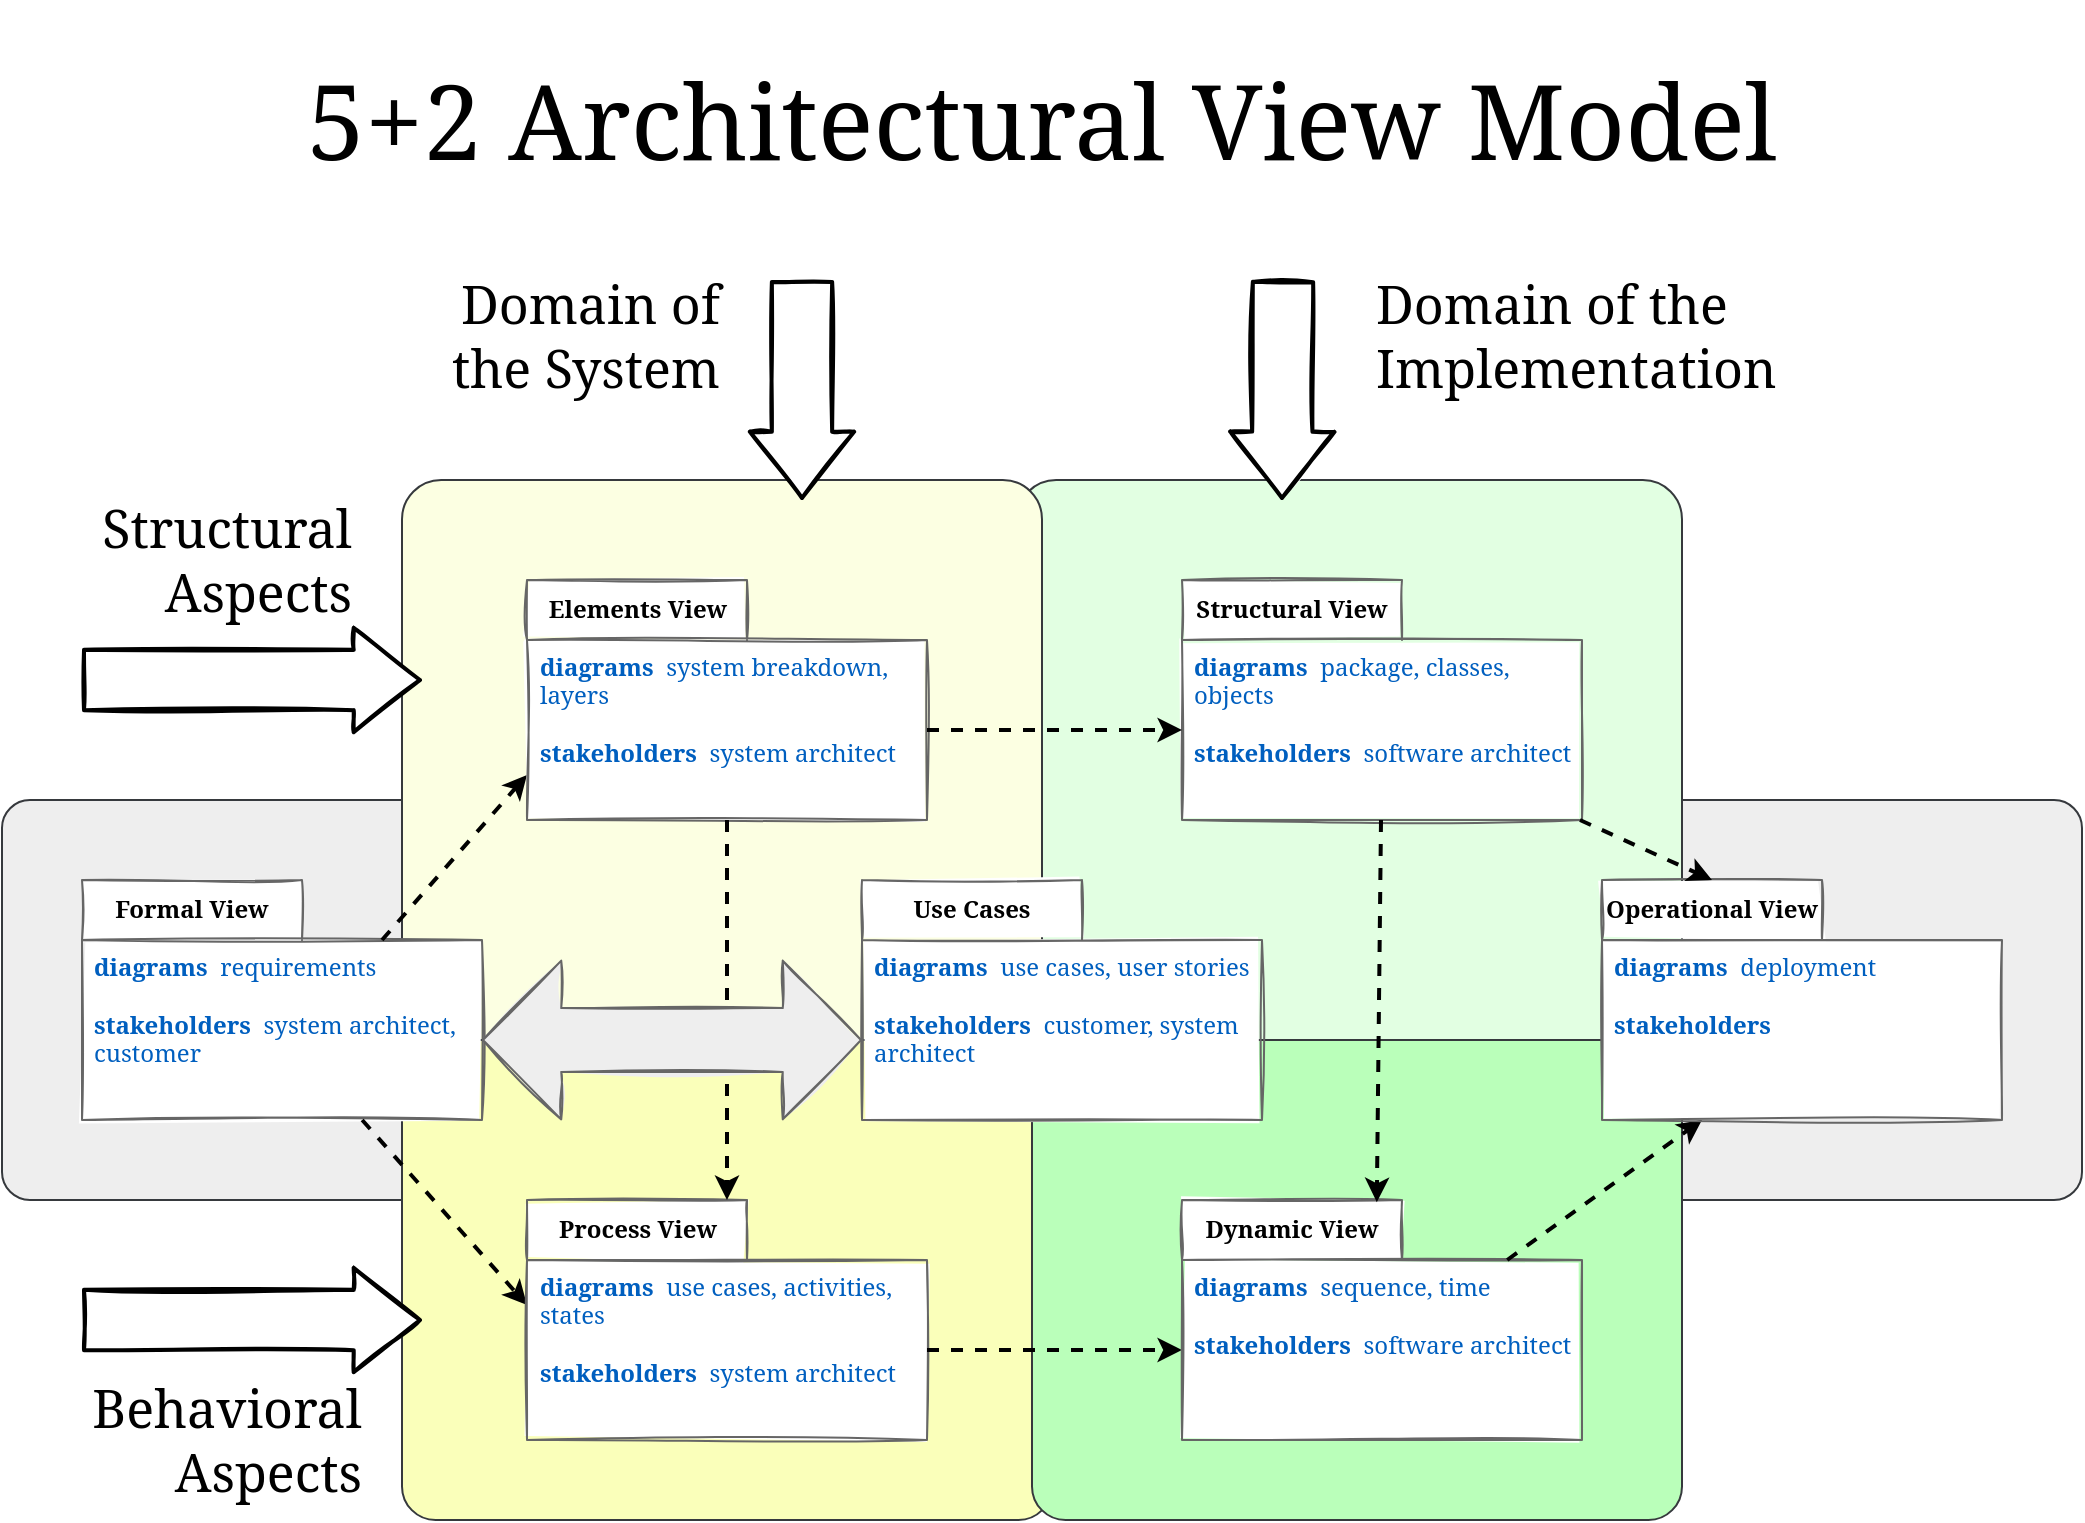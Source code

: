 <mxfile version="14.6.13" type="device"><diagram id="I2KV3CxAOEDYGFxSVdG2" name="Page-1"><mxGraphModel dx="1412" dy="820" grid="1" gridSize="10" guides="1" tooltips="1" connect="1" arrows="1" fold="1" page="1" pageScale="1" pageWidth="3300" pageHeight="2339" math="0" shadow="0"><root><mxCell id="0"/><mxCell id="1" parent="0"/><mxCell id="pJIDkHkBOlR62QHP-QNI-32" value="" style="rounded=1;whiteSpace=wrap;html=1;shadow=0;sketch=0;align=left;strokeColor=#36393d;glass=0;arcSize=7;fillColor=#eeeeee;fontFamily=Noto Serif;fontSource=https%3A%2F%2Ffonts.googleapis.com%2Fcss%3Ffamily%3DNoto%2BSerif;" parent="1" vertex="1"><mxGeometry x="160" y="880" width="1040" height="200" as="geometry"/></mxCell><mxCell id="pJIDkHkBOlR62QHP-QNI-30" value="" style="rounded=1;whiteSpace=wrap;html=1;shadow=0;sketch=0;align=left;strokeColor=#36393d;glass=0;arcSize=7;fillColor=#e2ffe2;fontFamily=Noto Serif;fontSource=https%3A%2F%2Ffonts.googleapis.com%2Fcss%3Ffamily%3DNoto%2BSerif;" parent="1" vertex="1"><mxGeometry x="667.5" y="720" width="332.5" height="280" as="geometry"/></mxCell><mxCell id="pJIDkHkBOlR62QHP-QNI-5" value="" style="rounded=1;whiteSpace=wrap;html=1;shadow=0;sketch=0;align=left;strokeColor=#36393d;glass=0;arcSize=7;fillColor=#fcffe2;fontFamily=Noto Serif;fontSource=https%3A%2F%2Ffonts.googleapis.com%2Fcss%3Ffamily%3DNoto%2BSerif;" parent="1" vertex="1"><mxGeometry x="360" y="720" width="320" height="280" as="geometry"/></mxCell><mxCell id="pJIDkHkBOlR62QHP-QNI-6" value="5+2 Architectural View Model" style="text;html=1;align=center;verticalAlign=middle;whiteSpace=wrap;rounded=0;shadow=0;sketch=1;fontSize=52;fontStyle=0;fontFamily=Noto Serif;fontSource=https%3A%2F%2Ffonts.googleapis.com%2Fcss%3Ffamily%3DNoto%2BSerif;" parent="1" vertex="1"><mxGeometry x="160" y="480" width="1040" height="120" as="geometry"/></mxCell><mxCell id="pJIDkHkBOlR62QHP-QNI-29" value="" style="rounded=1;whiteSpace=wrap;html=1;shadow=0;sketch=0;align=left;strokeColor=#36393d;glass=0;arcSize=7;fillColor=#faffba;fontFamily=Noto Serif;fontSource=https%3A%2F%2Ffonts.googleapis.com%2Fcss%3Ffamily%3DNoto%2BSerif;" parent="1" vertex="1"><mxGeometry x="360" y="1000" width="325" height="240" as="geometry"/></mxCell><mxCell id="pJIDkHkBOlR62QHP-QNI-31" value="" style="rounded=1;whiteSpace=wrap;html=1;shadow=0;sketch=0;align=left;strokeColor=#36393d;glass=0;arcSize=7;fillColor=#baffba;fontFamily=Noto Serif;fontSource=https%3A%2F%2Ffonts.googleapis.com%2Fcss%3Ffamily%3DNoto%2BSerif;" parent="1" vertex="1"><mxGeometry x="675" y="1000" width="325" height="240" as="geometry"/></mxCell><mxCell id="pJIDkHkBOlR62QHP-QNI-16" value="" style="shape=folder;fontStyle=1;spacingTop=30;tabWidth=110;tabHeight=30;tabPosition=left;html=1;align=left;verticalAlign=top;whiteSpace=wrap;spacingLeft=4;sketch=1;shadow=0;fontFamily=Noto Serif;fontSource=https%3A%2F%2Ffonts.googleapis.com%2Fcss%3Ffamily%3DNoto%2BSerif;strokeColor=#666666;" parent="1" vertex="1"><mxGeometry x="590" y="920" width="200" height="120" as="geometry"/></mxCell><mxCell id="pJIDkHkBOlR62QHP-QNI-17" value="Use Cases" style="text;html=1;strokeColor=none;fillColor=none;align=center;verticalAlign=middle;whiteSpace=wrap;rounded=0;spacingLeft=0;fontFamily=Noto Serif;fontSource=https%3A%2F%2Ffonts.googleapis.com%2Fcss%3Ffamily%3DNoto%2BSerif;fontStyle=1;" parent="1" vertex="1"><mxGeometry x="590" y="925" width="110" height="20" as="geometry"/></mxCell><mxCell id="pJIDkHkBOlR62QHP-QNI-18" value="&lt;b&gt;diagrams&lt;/b&gt;&amp;nbsp; use cases, user stories&lt;br&gt;&lt;br&gt;&lt;b&gt;stakeholders&lt;/b&gt;&amp;nbsp; customer, system architect" style="text;html=1;strokeColor=none;fillColor=none;align=left;verticalAlign=top;whiteSpace=wrap;rounded=0;spacingLeft=4;fontFamily=Noto Serif;fontSource=https%3A%2F%2Ffonts.googleapis.com%2Fcss%3Ffamily%3DNoto%2BSerif;fontColor=#005FBF;" parent="1" vertex="1"><mxGeometry x="590" y="950" width="200" height="90" as="geometry"/></mxCell><mxCell id="pJIDkHkBOlR62QHP-QNI-13" value="" style="shape=folder;fontStyle=1;spacingTop=30;tabWidth=110;tabHeight=30;tabPosition=left;html=1;align=left;verticalAlign=top;whiteSpace=wrap;spacingLeft=4;sketch=1;shadow=0;fontFamily=Noto Serif;fontSource=https%3A%2F%2Ffonts.googleapis.com%2Fcss%3Ffamily%3DNoto%2BSerif;strokeColor=#666666;" parent="1" vertex="1"><mxGeometry x="200" y="920" width="200" height="120" as="geometry"/></mxCell><mxCell id="pJIDkHkBOlR62QHP-QNI-38" style="rounded=1;sketch=0;orthogonalLoop=1;jettySize=auto;html=1;entryX=0;entryY=0.75;entryDx=0;entryDy=0;fontFamily=Noto Serif;fontSource=https%3A%2F%2Ffonts.googleapis.com%2Fcss%3Ffamily%3DNoto%2BSerif;fontSize=26;fontColor=#000000;strokeWidth=2;fillColor=#ffffff;align=left;dashed=1;exitX=0.75;exitY=0;exitDx=0;exitDy=0;shadow=0;" parent="1" source="pJIDkHkBOlR62QHP-QNI-15" target="pJIDkHkBOlR62QHP-QNI-3" edge="1"><mxGeometry relative="1" as="geometry"/></mxCell><mxCell id="pJIDkHkBOlR62QHP-QNI-14" value="Formal View" style="text;html=1;strokeColor=none;fillColor=none;align=center;verticalAlign=middle;whiteSpace=wrap;rounded=0;spacingLeft=0;fontFamily=Noto Serif;fontSource=https%3A%2F%2Ffonts.googleapis.com%2Fcss%3Ffamily%3DNoto%2BSerif;fontStyle=1;" parent="1" vertex="1"><mxGeometry x="200" y="925" width="110" height="20" as="geometry"/></mxCell><mxCell id="pJIDkHkBOlR62QHP-QNI-40" style="edgeStyle=none;rounded=1;sketch=0;orthogonalLoop=1;jettySize=auto;html=1;entryX=0;entryY=0.25;entryDx=0;entryDy=0;shadow=0;dashed=1;fontFamily=Noto Serif;fontSource=https%3A%2F%2Ffonts.googleapis.com%2Fcss%3Ffamily%3DNoto%2BSerif;fontSize=26;fontColor=#000000;strokeWidth=2;fillColor=#ffffff;align=left;" parent="1" source="pJIDkHkBOlR62QHP-QNI-15" target="pJIDkHkBOlR62QHP-QNI-24" edge="1"><mxGeometry relative="1" as="geometry"/></mxCell><mxCell id="pJIDkHkBOlR62QHP-QNI-15" value="&lt;b&gt;diagrams&lt;/b&gt;&amp;nbsp; requirements&lt;br&gt;&lt;br&gt;&lt;b&gt;stakeholders&lt;/b&gt;&amp;nbsp; system architect, customer" style="text;html=1;strokeColor=none;fillColor=none;align=left;verticalAlign=top;whiteSpace=wrap;rounded=0;spacingLeft=4;fontFamily=Noto Serif;fontSource=https%3A%2F%2Ffonts.googleapis.com%2Fcss%3Ffamily%3DNoto%2BSerif;fontColor=#005FBF;" parent="1" vertex="1"><mxGeometry x="200" y="950" width="200" height="90" as="geometry"/></mxCell><mxCell id="pJIDkHkBOlR62QHP-QNI-22" value="" style="shape=folder;fontStyle=1;spacingTop=30;tabWidth=110;tabHeight=30;tabPosition=left;html=1;align=left;verticalAlign=top;whiteSpace=wrap;spacingLeft=4;sketch=1;shadow=0;fontFamily=Noto Serif;fontSource=https%3A%2F%2Ffonts.googleapis.com%2Fcss%3Ffamily%3DNoto%2BSerif;strokeColor=#666666;" parent="1" vertex="1"><mxGeometry x="422.5" y="1080" width="200" height="120" as="geometry"/></mxCell><mxCell id="pJIDkHkBOlR62QHP-QNI-23" value="Process View" style="text;html=1;strokeColor=none;fillColor=none;align=center;verticalAlign=middle;whiteSpace=wrap;rounded=0;spacingLeft=0;fontFamily=Noto Serif;fontSource=https%3A%2F%2Ffonts.googleapis.com%2Fcss%3Ffamily%3DNoto%2BSerif;fontStyle=1;" parent="1" vertex="1"><mxGeometry x="422.5" y="1085" width="110" height="20" as="geometry"/></mxCell><mxCell id="pJIDkHkBOlR62QHP-QNI-41" style="edgeStyle=none;rounded=1;sketch=0;orthogonalLoop=1;jettySize=auto;html=1;entryX=0;entryY=0.5;entryDx=0;entryDy=0;shadow=0;dashed=1;fontFamily=Noto Serif;fontSource=https%3A%2F%2Ffonts.googleapis.com%2Fcss%3Ffamily%3DNoto%2BSerif;fontSize=26;fontColor=#000000;strokeWidth=2;fillColor=#ffffff;align=left;" parent="1" source="pJIDkHkBOlR62QHP-QNI-24" target="pJIDkHkBOlR62QHP-QNI-28" edge="1"><mxGeometry relative="1" as="geometry"/></mxCell><mxCell id="pJIDkHkBOlR62QHP-QNI-24" value="&lt;b&gt;diagrams&lt;/b&gt;&amp;nbsp; use cases, activities, states&lt;br&gt;&lt;br&gt;&lt;b&gt;stakeholders&lt;/b&gt;&amp;nbsp; system architect" style="text;html=1;strokeColor=none;fillColor=none;align=left;verticalAlign=top;whiteSpace=wrap;rounded=0;spacingLeft=4;fontFamily=Noto Serif;fontSource=https%3A%2F%2Ffonts.googleapis.com%2Fcss%3Ffamily%3DNoto%2BSerif;fontColor=#005FBF;" parent="1" vertex="1"><mxGeometry x="422.5" y="1110" width="200" height="90" as="geometry"/></mxCell><mxCell id="pJIDkHkBOlR62QHP-QNI-26" value="" style="shape=folder;fontStyle=1;spacingTop=30;tabWidth=110;tabHeight=30;tabPosition=left;html=1;align=left;verticalAlign=top;whiteSpace=wrap;spacingLeft=4;sketch=1;shadow=0;fontFamily=Noto Serif;fontSource=https%3A%2F%2Ffonts.googleapis.com%2Fcss%3Ffamily%3DNoto%2BSerif;strokeColor=#666666;" parent="1" vertex="1"><mxGeometry x="750" y="1080" width="200" height="120" as="geometry"/></mxCell><mxCell id="pJIDkHkBOlR62QHP-QNI-27" value="Dynamic View" style="text;html=1;strokeColor=none;fillColor=none;align=center;verticalAlign=middle;whiteSpace=wrap;rounded=0;spacingLeft=0;fontFamily=Noto Serif;fontSource=https%3A%2F%2Ffonts.googleapis.com%2Fcss%3Ffamily%3DNoto%2BSerif;fontStyle=1;" parent="1" vertex="1"><mxGeometry x="750" y="1085" width="110" height="20" as="geometry"/></mxCell><mxCell id="pJIDkHkBOlR62QHP-QNI-45" style="edgeStyle=none;rounded=1;sketch=0;orthogonalLoop=1;jettySize=auto;html=1;entryX=0.25;entryY=1;entryDx=0;entryDy=0;shadow=0;dashed=1;fontFamily=Noto Serif;fontSource=https%3A%2F%2Ffonts.googleapis.com%2Fcss%3Ffamily%3DNoto%2BSerif;fontSize=26;fontColor=#000000;strokeWidth=2;fillColor=#ffffff;align=left;" parent="1" source="pJIDkHkBOlR62QHP-QNI-28" target="pJIDkHkBOlR62QHP-QNI-21" edge="1"><mxGeometry relative="1" as="geometry"/></mxCell><mxCell id="pJIDkHkBOlR62QHP-QNI-28" value="&lt;b&gt;diagrams&lt;/b&gt;&amp;nbsp; sequence, time&lt;br&gt;&lt;br&gt;&lt;b&gt;stakeholders&lt;/b&gt;&amp;nbsp; software architect" style="text;html=1;strokeColor=none;fillColor=none;align=left;verticalAlign=top;whiteSpace=wrap;rounded=0;spacingLeft=4;fontFamily=Noto Serif;fontSource=https%3A%2F%2Ffonts.googleapis.com%2Fcss%3Ffamily%3DNoto%2BSerif;fontColor=#005FBF;" parent="1" vertex="1"><mxGeometry x="750" y="1110" width="200" height="90" as="geometry"/></mxCell><mxCell id="pJIDkHkBOlR62QHP-QNI-19" value="" style="shape=folder;fontStyle=1;spacingTop=30;tabWidth=110;tabHeight=30;tabPosition=left;html=1;align=left;verticalAlign=top;whiteSpace=wrap;spacingLeft=4;sketch=1;shadow=0;fontFamily=Noto Serif;fontSource=https%3A%2F%2Ffonts.googleapis.com%2Fcss%3Ffamily%3DNoto%2BSerif;strokeColor=#666666;" parent="1" vertex="1"><mxGeometry x="960" y="920" width="200" height="120" as="geometry"/></mxCell><mxCell id="pJIDkHkBOlR62QHP-QNI-20" value="Operational View" style="text;html=1;strokeColor=none;fillColor=none;align=center;verticalAlign=middle;whiteSpace=wrap;rounded=0;spacingLeft=0;fontFamily=Noto Serif;fontSource=https%3A%2F%2Ffonts.googleapis.com%2Fcss%3Ffamily%3DNoto%2BSerif;fontStyle=1;" parent="1" vertex="1"><mxGeometry x="960" y="925" width="110" height="20" as="geometry"/></mxCell><mxCell id="pJIDkHkBOlR62QHP-QNI-21" value="&lt;b&gt;diagrams&lt;/b&gt;&amp;nbsp; deployment&lt;br&gt;&lt;br&gt;&lt;b&gt;stakeholders&lt;/b&gt;&amp;nbsp;&amp;nbsp;" style="text;html=1;strokeColor=none;fillColor=none;align=left;verticalAlign=top;whiteSpace=wrap;rounded=0;spacingLeft=4;fontFamily=Noto Serif;fontSource=https%3A%2F%2Ffonts.googleapis.com%2Fcss%3Ffamily%3DNoto%2BSerif;fontColor=#005FBF;" parent="1" vertex="1"><mxGeometry x="960" y="950" width="200" height="90" as="geometry"/></mxCell><mxCell id="pJIDkHkBOlR62QHP-QNI-10" value="" style="shape=folder;fontStyle=1;spacingTop=30;tabWidth=110;tabHeight=30;tabPosition=left;html=1;align=left;verticalAlign=top;whiteSpace=wrap;spacingLeft=4;sketch=1;shadow=0;fontFamily=Noto Serif;fontSource=https%3A%2F%2Ffonts.googleapis.com%2Fcss%3Ffamily%3DNoto%2BSerif;strokeColor=#666666;" parent="1" vertex="1"><mxGeometry x="750" y="770" width="200" height="120" as="geometry"/></mxCell><mxCell id="pJIDkHkBOlR62QHP-QNI-11" value="Structural View" style="text;html=1;strokeColor=none;fillColor=none;align=center;verticalAlign=middle;whiteSpace=wrap;rounded=0;spacingLeft=0;fontFamily=Noto Serif;fontSource=https%3A%2F%2Ffonts.googleapis.com%2Fcss%3Ffamily%3DNoto%2BSerif;fontStyle=1;" parent="1" vertex="1"><mxGeometry x="750" y="775" width="110" height="20" as="geometry"/></mxCell><mxCell id="pJIDkHkBOlR62QHP-QNI-43" style="edgeStyle=none;rounded=1;sketch=0;orthogonalLoop=1;jettySize=auto;html=1;entryX=0.487;entryY=0.009;entryDx=0;entryDy=0;entryPerimeter=0;shadow=0;dashed=1;fontFamily=Noto Serif;fontSource=https%3A%2F%2Ffonts.googleapis.com%2Fcss%3Ffamily%3DNoto%2BSerif;fontSize=26;fontColor=#000000;strokeWidth=2;fillColor=#ffffff;align=left;" parent="1" source="pJIDkHkBOlR62QHP-QNI-12" target="pJIDkHkBOlR62QHP-QNI-26" edge="1"><mxGeometry relative="1" as="geometry"/></mxCell><mxCell id="pJIDkHkBOlR62QHP-QNI-44" style="edgeStyle=none;rounded=1;sketch=0;orthogonalLoop=1;jettySize=auto;html=1;entryX=0;entryY=0;entryDx=55;entryDy=0;entryPerimeter=0;shadow=0;dashed=1;fontFamily=Noto Serif;fontSource=https%3A%2F%2Ffonts.googleapis.com%2Fcss%3Ffamily%3DNoto%2BSerif;fontSize=26;fontColor=#000000;strokeWidth=2;fillColor=#ffffff;align=left;" parent="1" source="pJIDkHkBOlR62QHP-QNI-12" target="pJIDkHkBOlR62QHP-QNI-19" edge="1"><mxGeometry relative="1" as="geometry"/></mxCell><mxCell id="pJIDkHkBOlR62QHP-QNI-12" value="&lt;b&gt;diagrams&lt;/b&gt;&amp;nbsp; package, classes, objects&lt;br&gt;&lt;br&gt;&lt;b&gt;stakeholders&lt;/b&gt;&amp;nbsp; software architect" style="text;html=1;strokeColor=none;fillColor=none;align=left;verticalAlign=top;whiteSpace=wrap;rounded=0;spacingLeft=4;fontFamily=Noto Serif;fontSource=https%3A%2F%2Ffonts.googleapis.com%2Fcss%3Ffamily%3DNoto%2BSerif;fontColor=#005FBF;" parent="1" vertex="1"><mxGeometry x="750" y="800" width="200" height="90" as="geometry"/></mxCell><mxCell id="pJIDkHkBOlR62QHP-QNI-1" value="" style="shape=folder;fontStyle=1;spacingTop=30;tabWidth=110;tabHeight=30;tabPosition=left;html=1;align=left;verticalAlign=top;whiteSpace=wrap;spacingLeft=4;sketch=1;shadow=0;fontFamily=Noto Serif;fontSource=https%3A%2F%2Ffonts.googleapis.com%2Fcss%3Ffamily%3DNoto%2BSerif;strokeColor=#666666;" parent="1" vertex="1"><mxGeometry x="422.5" y="770" width="200" height="120" as="geometry"/></mxCell><mxCell id="pJIDkHkBOlR62QHP-QNI-2" value="Elements View" style="text;html=1;strokeColor=none;fillColor=none;align=center;verticalAlign=middle;whiteSpace=wrap;rounded=0;spacingLeft=0;fontFamily=Noto Serif;fontSource=https%3A%2F%2Ffonts.googleapis.com%2Fcss%3Ffamily%3DNoto%2BSerif;fontStyle=1;" parent="1" vertex="1"><mxGeometry x="422.5" y="775" width="110" height="20" as="geometry"/></mxCell><mxCell id="pJIDkHkBOlR62QHP-QNI-39" style="edgeStyle=none;rounded=1;sketch=0;orthogonalLoop=1;jettySize=auto;html=1;entryX=0.5;entryY=0;entryDx=0;entryDy=0;entryPerimeter=0;shadow=0;dashed=1;fontFamily=Noto Serif;fontSource=https%3A%2F%2Ffonts.googleapis.com%2Fcss%3Ffamily%3DNoto%2BSerif;fontSize=26;fontColor=#000000;strokeWidth=2;fillColor=#ffffff;align=left;" parent="1" source="pJIDkHkBOlR62QHP-QNI-3" target="pJIDkHkBOlR62QHP-QNI-22" edge="1"><mxGeometry relative="1" as="geometry"/></mxCell><mxCell id="pJIDkHkBOlR62QHP-QNI-42" style="edgeStyle=none;rounded=1;sketch=0;orthogonalLoop=1;jettySize=auto;html=1;entryX=0;entryY=0.5;entryDx=0;entryDy=0;shadow=0;dashed=1;fontFamily=Noto Serif;fontSource=https%3A%2F%2Ffonts.googleapis.com%2Fcss%3Ffamily%3DNoto%2BSerif;fontSize=26;fontColor=#000000;strokeWidth=2;fillColor=#ffffff;align=left;" parent="1" source="pJIDkHkBOlR62QHP-QNI-3" target="pJIDkHkBOlR62QHP-QNI-12" edge="1"><mxGeometry relative="1" as="geometry"/></mxCell><mxCell id="pJIDkHkBOlR62QHP-QNI-3" value="&lt;b&gt;diagrams&lt;/b&gt;&amp;nbsp; system breakdown, layers&lt;br&gt;&lt;br&gt;&lt;b&gt;stakeholders&lt;/b&gt;&amp;nbsp; system architect" style="text;html=1;strokeColor=none;fillColor=none;align=left;verticalAlign=top;whiteSpace=wrap;rounded=0;spacingLeft=4;fontFamily=Noto Serif;fontSource=https%3A%2F%2Ffonts.googleapis.com%2Fcss%3Ffamily%3DNoto%2BSerif;fontColor=#005FBF;" parent="1" vertex="1"><mxGeometry x="422.5" y="800" width="200" height="90" as="geometry"/></mxCell><mxCell id="pJIDkHkBOlR62QHP-QNI-33" value="" style="shape=flexArrow;endArrow=classic;startArrow=classic;html=1;fontFamily=Noto Serif;fontSource=https%3A%2F%2Ffonts.googleapis.com%2Fcss%3Ffamily%3DNoto%2BSerif;fontSize=36;fontColor=#005FBF;startWidth=46.42;startSize=12.705;width=31.935;endSize=12.705;endWidth=46.42;sketch=1;gradientDirection=north;fillColor=#EEEEEE;gradientColor=#EEEEEE;strokeColor=#666666;" parent="1" edge="1"><mxGeometry width="100" height="100" relative="1" as="geometry"><mxPoint x="400" y="1000" as="sourcePoint"/><mxPoint x="590" y="1000" as="targetPoint"/></mxGeometry></mxCell><mxCell id="pJIDkHkBOlR62QHP-QNI-34" value="Structural&lt;br&gt;Aspects" style="shape=flexArrow;endArrow=classic;html=1;fontFamily=Noto Serif;fontSource=https%3A%2F%2Ffonts.googleapis.com%2Fcss%3Ffamily%3DNoto%2BSerif;fontSize=26;width=29.143;endSize=10.383;strokeWidth=2;sketch=1;rounded=1;align=right;gradientDirection=north;fillColor=#ffffff;" parent="1" edge="1"><mxGeometry x="0.6" y="60" width="50" height="50" relative="1" as="geometry"><mxPoint x="200" y="820" as="sourcePoint"/><mxPoint x="370" y="820" as="targetPoint"/><mxPoint as="offset"/></mxGeometry></mxCell><mxCell id="pJIDkHkBOlR62QHP-QNI-35" value="Behavioral&lt;br&gt;Aspects" style="shape=flexArrow;endArrow=classic;html=1;fontFamily=Noto Serif;fontSource=https%3A%2F%2Ffonts.googleapis.com%2Fcss%3Ffamily%3DNoto%2BSerif;fontSize=26;width=29.143;endSize=10.383;strokeWidth=2;sketch=1;rounded=1;align=right;fillColor=#ffffff;" parent="1" edge="1"><mxGeometry x="0.65" y="-60" width="50" height="50" relative="1" as="geometry"><mxPoint x="200" y="1140" as="sourcePoint"/><mxPoint x="370" y="1140" as="targetPoint"/><mxPoint as="offset"/></mxGeometry></mxCell><mxCell id="pJIDkHkBOlR62QHP-QNI-36" value="Domain of&lt;br&gt;the System" style="shape=flexArrow;endArrow=classic;html=1;fontFamily=Noto Serif;fontSource=https%3A%2F%2Ffonts.googleapis.com%2Fcss%3Ffamily%3DNoto%2BSerif;fontSize=26;width=29.143;endSize=10.383;strokeWidth=2;sketch=1;rounded=1;align=right;fillColor=#ffffff;" parent="1" edge="1"><mxGeometry x="-0.5" y="-40" width="50" height="50" relative="1" as="geometry"><mxPoint x="560" y="620" as="sourcePoint"/><mxPoint x="560" y="730" as="targetPoint"/><mxPoint as="offset"/></mxGeometry></mxCell><mxCell id="pJIDkHkBOlR62QHP-QNI-37" value="Domain of the&lt;br&gt;Implementation" style="shape=flexArrow;endArrow=classic;html=1;fontFamily=Noto Serif;fontSource=https%3A%2F%2Ffonts.googleapis.com%2Fcss%3Ffamily%3DNoto%2BSerif;fontSize=26;width=29.143;endSize=10.383;strokeWidth=2;sketch=1;rounded=1;align=left;fillColor=#ffffff;" parent="1" edge="1"><mxGeometry x="-0.5" y="45" width="50" height="50" relative="1" as="geometry"><mxPoint x="800.5" y="620" as="sourcePoint"/><mxPoint x="800" y="730" as="targetPoint"/><mxPoint as="offset"/></mxGeometry></mxCell></root></mxGraphModel></diagram></mxfile>